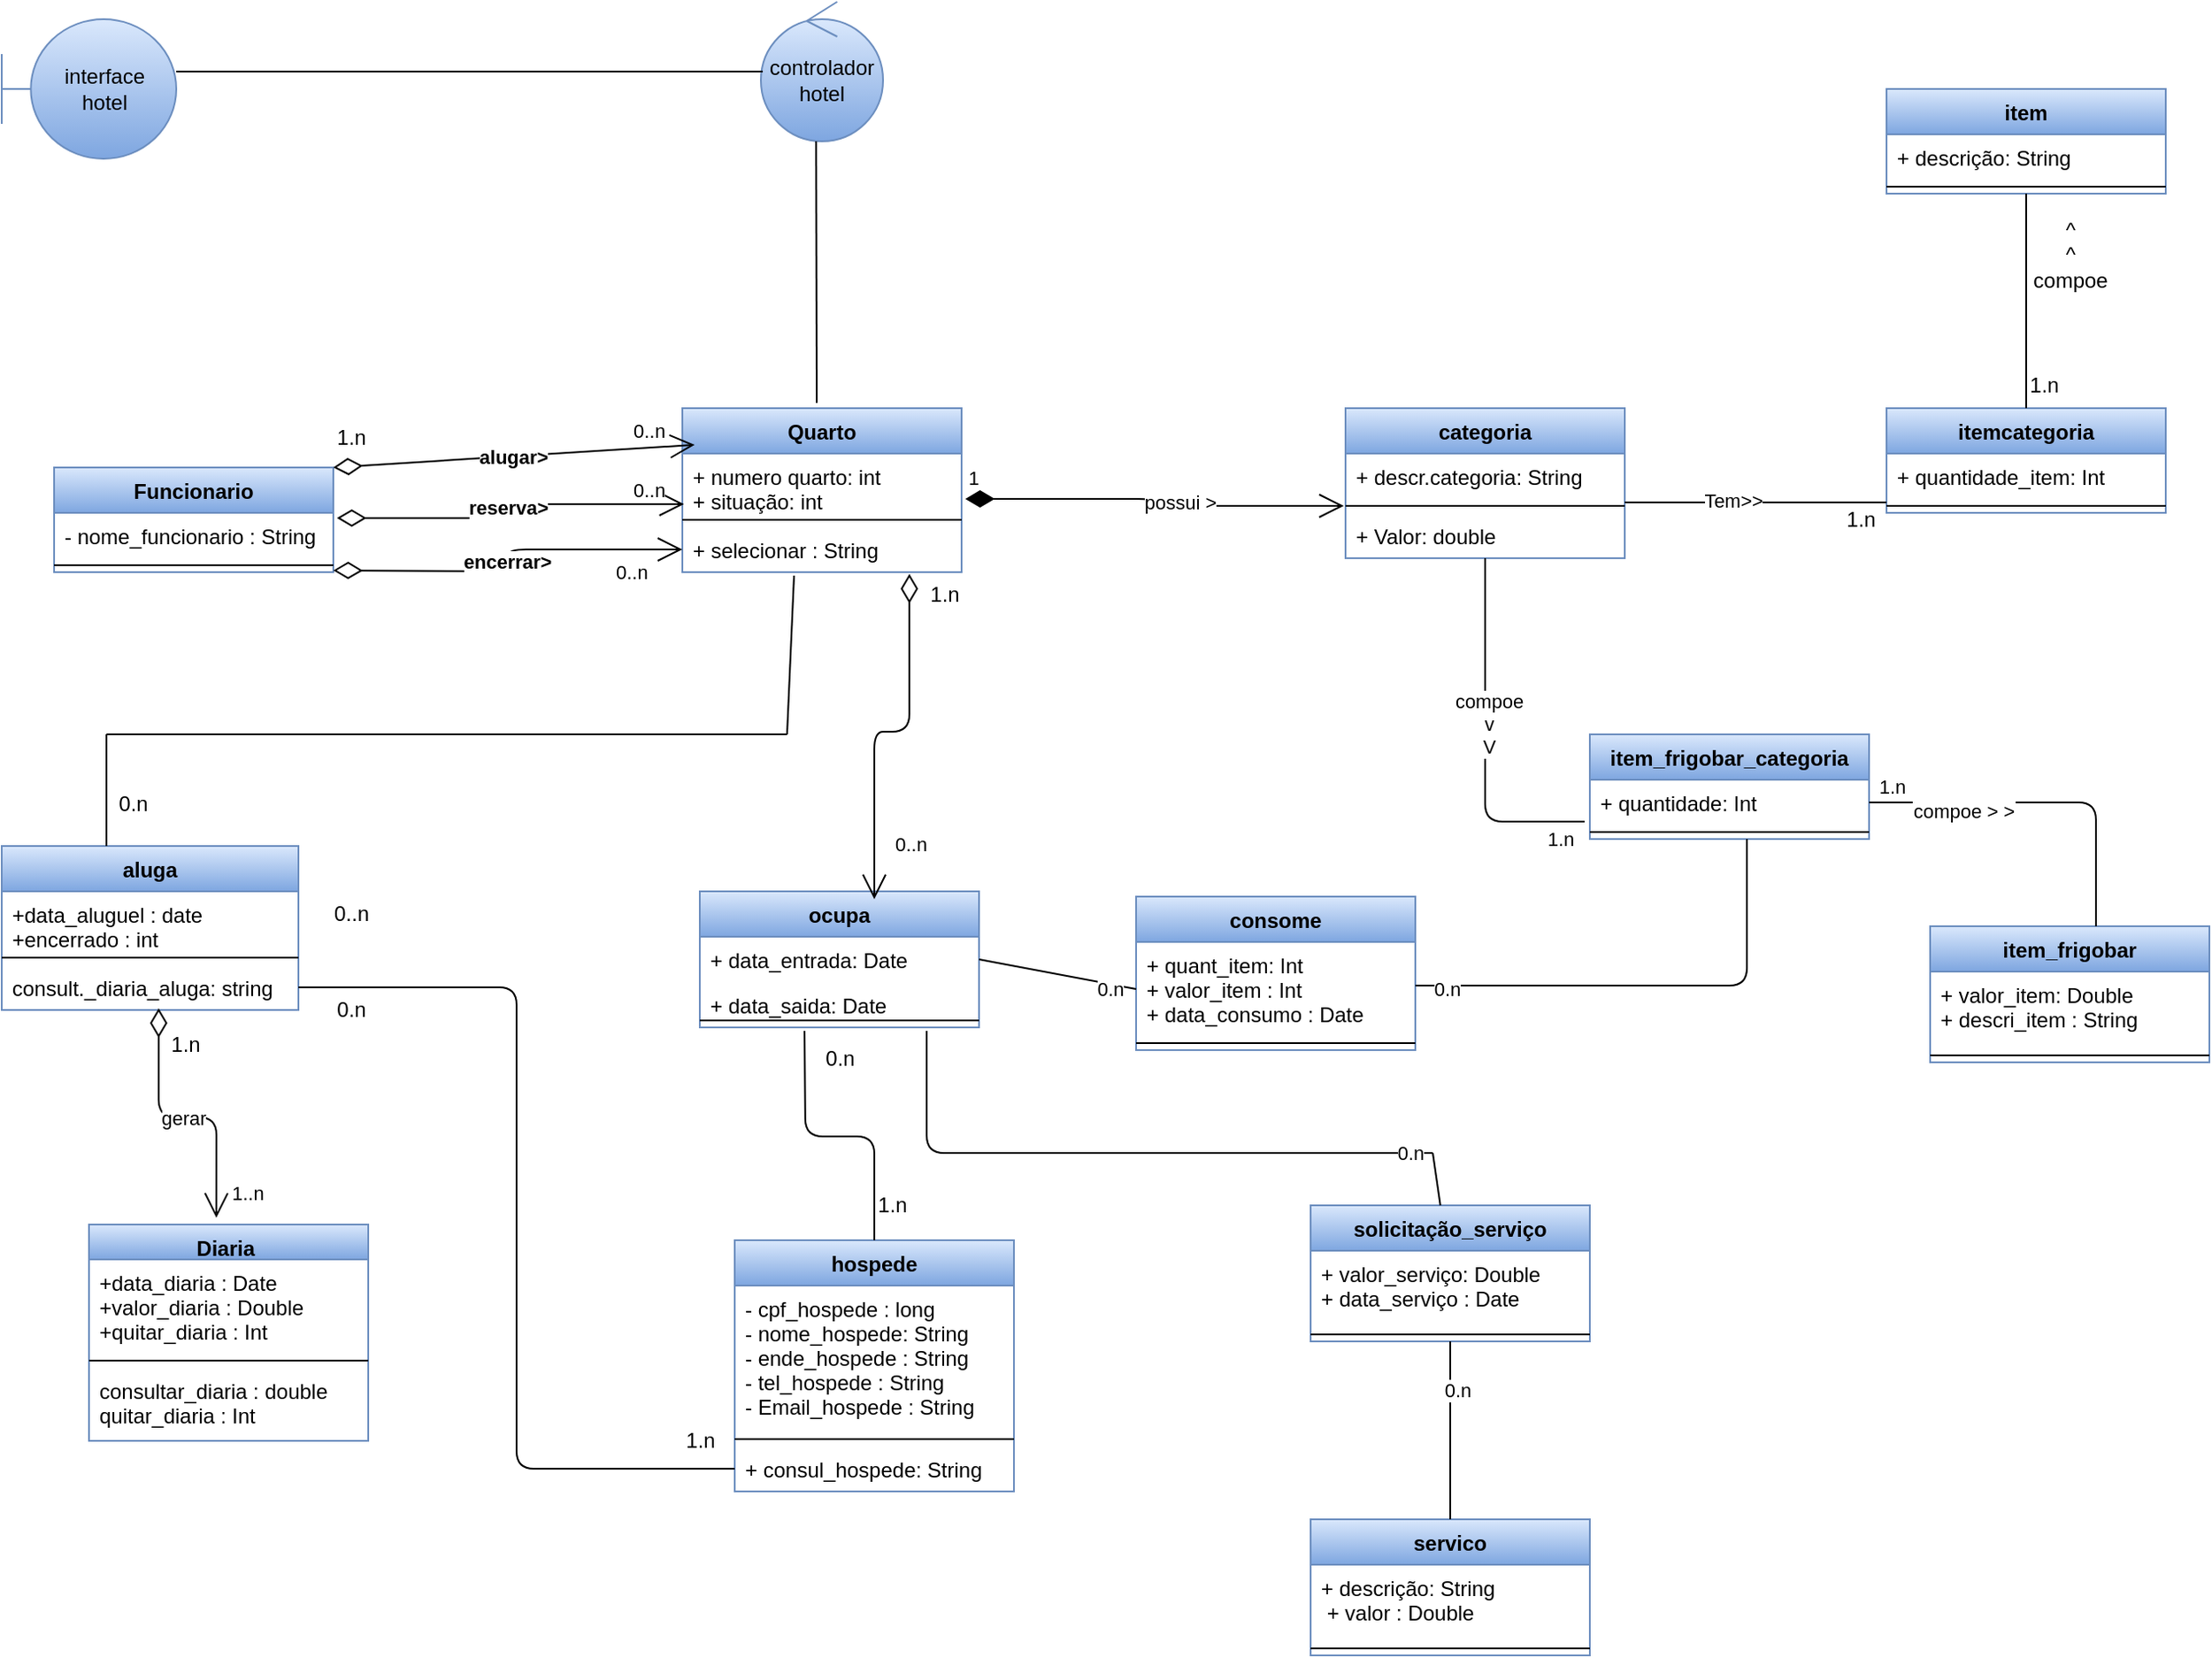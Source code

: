 <mxfile version="14.6.0" type="device"><diagram id="rZtzMJUd_3rAItCKmH8Z" name="Page-1"><mxGraphModel dx="1038" dy="1749" grid="1" gridSize="10" guides="1" tooltips="1" connect="1" arrows="1" fold="1" page="1" pageScale="1" pageWidth="827" pageHeight="1169" math="0" shadow="0"><root><mxCell id="0"/><mxCell id="1" parent="0"/><mxCell id="VOJz-STZPUi2fhdjlE0B-16" value="Funcionario" style="swimlane;fontStyle=1;align=center;verticalAlign=top;childLayout=stackLayout;horizontal=1;startSize=26;horizontalStack=0;resizeParent=1;resizeParentMax=0;resizeLast=0;collapsible=1;marginBottom=0;labelBackgroundColor=none;gradientColor=#7ea6e0;fillColor=#dae8fc;strokeColor=#6c8ebf;" parent="1" vertex="1"><mxGeometry x="60" y="37" width="160" height="60" as="geometry"/></mxCell><mxCell id="VOJz-STZPUi2fhdjlE0B-17" value="- nome_funcionario : String" style="text;strokeColor=none;fillColor=none;align=left;verticalAlign=top;spacingLeft=4;spacingRight=4;overflow=hidden;rotatable=0;points=[[0,0.5],[1,0.5]];portConstraint=eastwest;" parent="VOJz-STZPUi2fhdjlE0B-16" vertex="1"><mxGeometry y="26" width="160" height="26" as="geometry"/></mxCell><mxCell id="VOJz-STZPUi2fhdjlE0B-18" value="" style="line;strokeWidth=1;fillColor=none;align=left;verticalAlign=middle;spacingTop=-1;spacingLeft=3;spacingRight=3;rotatable=0;labelPosition=right;points=[];portConstraint=eastwest;" parent="VOJz-STZPUi2fhdjlE0B-16" vertex="1"><mxGeometry y="52" width="160" height="8" as="geometry"/></mxCell><mxCell id="VOJz-STZPUi2fhdjlE0B-20" value="Quarto" style="swimlane;fontStyle=1;align=center;verticalAlign=top;childLayout=stackLayout;horizontal=1;startSize=26;horizontalStack=0;resizeParent=1;resizeParentMax=0;resizeLast=0;collapsible=1;marginBottom=0;gradientColor=#7ea6e0;fillColor=#dae8fc;strokeColor=#6c8ebf;" parent="1" vertex="1"><mxGeometry x="420" y="3" width="160" height="94" as="geometry"/></mxCell><mxCell id="VOJz-STZPUi2fhdjlE0B-21" value="+ numero quarto: int&#10;+ situação: int&#10;" style="text;strokeColor=none;fillColor=none;align=left;verticalAlign=top;spacingLeft=4;spacingRight=4;overflow=hidden;rotatable=0;points=[[0,0.5],[1,0.5]];portConstraint=eastwest;" parent="VOJz-STZPUi2fhdjlE0B-20" vertex="1"><mxGeometry y="26" width="160" height="34" as="geometry"/></mxCell><mxCell id="VOJz-STZPUi2fhdjlE0B-22" value="" style="line;strokeWidth=1;fillColor=none;align=left;verticalAlign=middle;spacingTop=-1;spacingLeft=3;spacingRight=3;rotatable=0;labelPosition=right;points=[];portConstraint=eastwest;" parent="VOJz-STZPUi2fhdjlE0B-20" vertex="1"><mxGeometry y="60" width="160" height="8" as="geometry"/></mxCell><mxCell id="VOJz-STZPUi2fhdjlE0B-23" value="+ selecionar : String" style="text;strokeColor=none;fillColor=none;align=left;verticalAlign=top;spacingLeft=4;spacingRight=4;overflow=hidden;rotatable=0;points=[[0,0.5],[1,0.5]];portConstraint=eastwest;" parent="VOJz-STZPUi2fhdjlE0B-20" vertex="1"><mxGeometry y="68" width="160" height="26" as="geometry"/></mxCell><mxCell id="VOJz-STZPUi2fhdjlE0B-24" value="ocupa" style="swimlane;fontStyle=1;align=center;verticalAlign=top;childLayout=stackLayout;horizontal=1;startSize=26;horizontalStack=0;resizeParent=1;resizeParentMax=0;resizeLast=0;collapsible=1;marginBottom=0;gradientColor=#7ea6e0;fillColor=#dae8fc;strokeColor=#6c8ebf;" parent="1" vertex="1"><mxGeometry x="430" y="280" width="160" height="78" as="geometry"/></mxCell><mxCell id="VOJz-STZPUi2fhdjlE0B-25" value="+ data_entrada: Date " style="text;strokeColor=none;fillColor=none;align=left;verticalAlign=top;spacingLeft=4;spacingRight=4;overflow=hidden;rotatable=0;points=[[0,0.5],[1,0.5]];portConstraint=eastwest;" parent="VOJz-STZPUi2fhdjlE0B-24" vertex="1"><mxGeometry y="26" width="160" height="26" as="geometry"/></mxCell><mxCell id="kmQUt8wgAsSfWV2nLBOl-6" value="+ data_saida: Date " style="text;strokeColor=none;fillColor=none;align=left;verticalAlign=top;spacingLeft=4;spacingRight=4;overflow=hidden;rotatable=0;points=[[0,0.5],[1,0.5]];portConstraint=eastwest;" parent="VOJz-STZPUi2fhdjlE0B-24" vertex="1"><mxGeometry y="52" width="160" height="18" as="geometry"/></mxCell><mxCell id="VOJz-STZPUi2fhdjlE0B-26" value="" style="line;strokeWidth=1;fillColor=none;align=left;verticalAlign=middle;spacingTop=-1;spacingLeft=3;spacingRight=3;rotatable=0;labelPosition=right;points=[];portConstraint=eastwest;" parent="VOJz-STZPUi2fhdjlE0B-24" vertex="1"><mxGeometry y="70" width="160" height="8" as="geometry"/></mxCell><mxCell id="VOJz-STZPUi2fhdjlE0B-28" value="aluga" style="swimlane;fontStyle=1;align=center;verticalAlign=top;childLayout=stackLayout;horizontal=1;startSize=26;horizontalStack=0;resizeParent=1;resizeParentMax=0;resizeLast=0;collapsible=1;marginBottom=0;gradientColor=#7ea6e0;fillColor=#dae8fc;strokeColor=#6c8ebf;" parent="1" vertex="1"><mxGeometry x="30" y="254" width="170" height="94" as="geometry"/></mxCell><mxCell id="VOJz-STZPUi2fhdjlE0B-29" value="+data_aluguel : date &#10;+encerrado : int " style="text;strokeColor=none;fillColor=none;align=left;verticalAlign=top;spacingLeft=4;spacingRight=4;overflow=hidden;rotatable=0;points=[[0,0.5],[1,0.5]];portConstraint=eastwest;" parent="VOJz-STZPUi2fhdjlE0B-28" vertex="1"><mxGeometry y="26" width="170" height="34" as="geometry"/></mxCell><mxCell id="VOJz-STZPUi2fhdjlE0B-30" value="" style="line;strokeWidth=1;fillColor=none;align=left;verticalAlign=middle;spacingTop=-1;spacingLeft=3;spacingRight=3;rotatable=0;labelPosition=right;points=[];portConstraint=eastwest;" parent="VOJz-STZPUi2fhdjlE0B-28" vertex="1"><mxGeometry y="60" width="170" height="8" as="geometry"/></mxCell><mxCell id="VOJz-STZPUi2fhdjlE0B-31" value="consult._diaria_aluga: string" style="text;strokeColor=none;fillColor=none;align=left;verticalAlign=top;spacingLeft=4;spacingRight=4;overflow=hidden;rotatable=0;points=[[0,0.5],[1,0.5]];portConstraint=eastwest;" parent="VOJz-STZPUi2fhdjlE0B-28" vertex="1"><mxGeometry y="68" width="170" height="26" as="geometry"/></mxCell><mxCell id="VOJz-STZPUi2fhdjlE0B-36" value="hospede" style="swimlane;fontStyle=1;align=center;verticalAlign=top;childLayout=stackLayout;horizontal=1;startSize=26;horizontalStack=0;resizeParent=1;resizeParentMax=0;resizeLast=0;collapsible=1;marginBottom=0;gradientColor=#7ea6e0;fillColor=#dae8fc;strokeColor=#6c8ebf;" parent="1" vertex="1"><mxGeometry x="450" y="480" width="160" height="144" as="geometry"><mxRectangle x="450" y="480" width="80" height="26" as="alternateBounds"/></mxGeometry></mxCell><mxCell id="VOJz-STZPUi2fhdjlE0B-37" value="- cpf_hospede : long&#10;- nome_hospede: String&#10;- ende_hospede : String&#10;- tel_hospede : String&#10;- Email_hospede : String&#10;" style="text;strokeColor=none;fillColor=none;align=left;verticalAlign=top;spacingLeft=4;spacingRight=4;overflow=hidden;rotatable=0;points=[[0,0.5],[1,0.5]];portConstraint=eastwest;" parent="VOJz-STZPUi2fhdjlE0B-36" vertex="1"><mxGeometry y="26" width="160" height="84" as="geometry"/></mxCell><mxCell id="VOJz-STZPUi2fhdjlE0B-38" value="" style="line;strokeWidth=1;fillColor=none;align=left;verticalAlign=middle;spacingTop=-1;spacingLeft=3;spacingRight=3;rotatable=0;labelPosition=right;points=[];portConstraint=eastwest;" parent="VOJz-STZPUi2fhdjlE0B-36" vertex="1"><mxGeometry y="110" width="160" height="8" as="geometry"/></mxCell><mxCell id="VOJz-STZPUi2fhdjlE0B-39" value="+ consul_hospede: String" style="text;strokeColor=none;fillColor=none;align=left;verticalAlign=top;spacingLeft=4;spacingRight=4;overflow=hidden;rotatable=0;points=[[0,0.5],[1,0.5]];portConstraint=eastwest;" parent="VOJz-STZPUi2fhdjlE0B-36" vertex="1"><mxGeometry y="118" width="160" height="26" as="geometry"/></mxCell><mxCell id="VOJz-STZPUi2fhdjlE0B-40" value="servico" style="swimlane;fontStyle=1;align=center;verticalAlign=top;childLayout=stackLayout;horizontal=1;startSize=26;horizontalStack=0;resizeParent=1;resizeParentMax=0;resizeLast=0;collapsible=1;marginBottom=0;gradientColor=#7ea6e0;fillColor=#dae8fc;strokeColor=#6c8ebf;" parent="1" vertex="1"><mxGeometry x="780" y="640" width="160" height="78" as="geometry"/></mxCell><mxCell id="VOJz-STZPUi2fhdjlE0B-41" value="+ descrição: String&#10; + valor : Double" style="text;strokeColor=none;fillColor=none;align=left;verticalAlign=top;spacingLeft=4;spacingRight=4;overflow=hidden;rotatable=0;points=[[0,0.5],[1,0.5]];portConstraint=eastwest;" parent="VOJz-STZPUi2fhdjlE0B-40" vertex="1"><mxGeometry y="26" width="160" height="44" as="geometry"/></mxCell><mxCell id="VOJz-STZPUi2fhdjlE0B-42" value="" style="line;strokeWidth=1;fillColor=none;align=left;verticalAlign=middle;spacingTop=-1;spacingLeft=3;spacingRight=3;rotatable=0;labelPosition=right;points=[];portConstraint=eastwest;" parent="VOJz-STZPUi2fhdjlE0B-40" vertex="1"><mxGeometry y="70" width="160" height="8" as="geometry"/></mxCell><mxCell id="VOJz-STZPUi2fhdjlE0B-44" value="categoria" style="swimlane;fontStyle=1;align=center;verticalAlign=top;childLayout=stackLayout;horizontal=1;startSize=26;horizontalStack=0;resizeParent=1;resizeParentMax=0;resizeLast=0;collapsible=1;marginBottom=0;gradientColor=#7ea6e0;fillColor=#dae8fc;strokeColor=#6c8ebf;" parent="1" vertex="1"><mxGeometry x="800" y="3" width="160" height="86" as="geometry"/></mxCell><mxCell id="VOJz-STZPUi2fhdjlE0B-45" value="+ descr.categoria: String" style="text;strokeColor=none;fillColor=none;align=left;verticalAlign=top;spacingLeft=4;spacingRight=4;overflow=hidden;rotatable=0;points=[[0,0.5],[1,0.5]];portConstraint=eastwest;" parent="VOJz-STZPUi2fhdjlE0B-44" vertex="1"><mxGeometry y="26" width="160" height="26" as="geometry"/></mxCell><mxCell id="VOJz-STZPUi2fhdjlE0B-46" value="" style="line;strokeWidth=1;fillColor=none;align=left;verticalAlign=middle;spacingTop=-1;spacingLeft=3;spacingRight=3;rotatable=0;labelPosition=right;points=[];portConstraint=eastwest;" parent="VOJz-STZPUi2fhdjlE0B-44" vertex="1"><mxGeometry y="52" width="160" height="8" as="geometry"/></mxCell><mxCell id="VOJz-STZPUi2fhdjlE0B-47" value="+ Valor: double" style="text;strokeColor=none;fillColor=none;align=left;verticalAlign=top;spacingLeft=4;spacingRight=4;overflow=hidden;rotatable=0;points=[[0,0.5],[1,0.5]];portConstraint=eastwest;" parent="VOJz-STZPUi2fhdjlE0B-44" vertex="1"><mxGeometry y="60" width="160" height="26" as="geometry"/></mxCell><mxCell id="VOJz-STZPUi2fhdjlE0B-269" value="item_frigobar" style="swimlane;fontStyle=1;align=center;verticalAlign=top;childLayout=stackLayout;horizontal=1;startSize=26;horizontalStack=0;resizeParent=1;resizeParentMax=0;resizeLast=0;collapsible=1;marginBottom=0;gradientColor=#7ea6e0;fillColor=#dae8fc;strokeColor=#6c8ebf;" parent="1" vertex="1"><mxGeometry x="1135" y="300" width="160" height="78" as="geometry"/></mxCell><mxCell id="VOJz-STZPUi2fhdjlE0B-270" value="+ valor_item: Double&#10;+ descri_item : String" style="text;strokeColor=none;fillColor=none;align=left;verticalAlign=top;spacingLeft=4;spacingRight=4;overflow=hidden;rotatable=0;points=[[0,0.5],[1,0.5]];portConstraint=eastwest;" parent="VOJz-STZPUi2fhdjlE0B-269" vertex="1"><mxGeometry y="26" width="160" height="44" as="geometry"/></mxCell><mxCell id="VOJz-STZPUi2fhdjlE0B-271" value="" style="line;strokeWidth=1;fillColor=none;align=left;verticalAlign=middle;spacingTop=-1;spacingLeft=3;spacingRight=3;rotatable=0;labelPosition=right;points=[];portConstraint=eastwest;" parent="VOJz-STZPUi2fhdjlE0B-269" vertex="1"><mxGeometry y="70" width="160" height="8" as="geometry"/></mxCell><mxCell id="VOJz-STZPUi2fhdjlE0B-273" value="item&#10;" style="swimlane;fontStyle=1;align=center;verticalAlign=top;childLayout=stackLayout;horizontal=1;startSize=26;horizontalStack=0;resizeParent=1;resizeParentMax=0;resizeLast=0;collapsible=1;marginBottom=0;gradientColor=#7ea6e0;fillColor=#dae8fc;strokeColor=#6c8ebf;" parent="1" vertex="1"><mxGeometry x="1110" y="-180" width="160" height="60" as="geometry"/></mxCell><mxCell id="VOJz-STZPUi2fhdjlE0B-274" value="+ descrição: String" style="text;strokeColor=none;fillColor=none;align=left;verticalAlign=top;spacingLeft=4;spacingRight=4;overflow=hidden;rotatable=0;points=[[0,0.5],[1,0.5]];portConstraint=eastwest;" parent="VOJz-STZPUi2fhdjlE0B-273" vertex="1"><mxGeometry y="26" width="160" height="26" as="geometry"/></mxCell><mxCell id="VOJz-STZPUi2fhdjlE0B-275" value="" style="line;strokeWidth=1;fillColor=none;align=left;verticalAlign=middle;spacingTop=-1;spacingLeft=3;spacingRight=3;rotatable=0;labelPosition=right;points=[];portConstraint=eastwest;" parent="VOJz-STZPUi2fhdjlE0B-273" vertex="1"><mxGeometry y="52" width="160" height="8" as="geometry"/></mxCell><mxCell id="S-nYwHeOs3oP7rpcp3KL-1" value="alugar&amp;gt;" style="endArrow=open;html=1;endSize=12;startArrow=diamondThin;startSize=14;startFill=0;entryX=0.044;entryY=-0.147;entryDx=0;entryDy=0;entryPerimeter=0;fontStyle=1;" parent="1" target="VOJz-STZPUi2fhdjlE0B-21" edge="1"><mxGeometry relative="1" as="geometry"><mxPoint x="220" y="37" as="sourcePoint"/><mxPoint x="380" y="37" as="targetPoint"/><mxPoint as="offset"/></mxGeometry></mxCell><mxCell id="S-nYwHeOs3oP7rpcp3KL-2" value="0..n" style="edgeLabel;resizable=0;html=1;align=left;verticalAlign=top;" parent="S-nYwHeOs3oP7rpcp3KL-1" connectable="0" vertex="1"><mxGeometry x="-1" relative="1" as="geometry"><mxPoint x="170" y="-34" as="offset"/></mxGeometry></mxCell><mxCell id="S-nYwHeOs3oP7rpcp3KL-4" value="reserva&amp;gt;" style="endArrow=open;html=1;endSize=12;startArrow=diamondThin;startSize=14;startFill=0;edgeStyle=orthogonalEdgeStyle;entryX=0.006;entryY=0.853;entryDx=0;entryDy=0;entryPerimeter=0;fontStyle=1;exitX=1.013;exitY=0.115;exitDx=0;exitDy=0;exitPerimeter=0;" parent="1" source="VOJz-STZPUi2fhdjlE0B-17" target="VOJz-STZPUi2fhdjlE0B-21" edge="1"><mxGeometry relative="1" as="geometry"><mxPoint x="220" y="56.5" as="sourcePoint"/><mxPoint x="400" y="50" as="targetPoint"/></mxGeometry></mxCell><mxCell id="S-nYwHeOs3oP7rpcp3KL-5" value="0..n" style="edgeLabel;resizable=0;html=1;align=left;verticalAlign=top;" parent="S-nYwHeOs3oP7rpcp3KL-4" connectable="0" vertex="1"><mxGeometry x="-1" relative="1" as="geometry"><mxPoint x="168" y="-29" as="offset"/></mxGeometry></mxCell><mxCell id="S-nYwHeOs3oP7rpcp3KL-12" value="encerrar&amp;gt;&amp;nbsp;" style="endArrow=open;html=1;endSize=12;startArrow=diamondThin;startSize=14;startFill=0;edgeStyle=orthogonalEdgeStyle;fontStyle=1;" parent="1" target="VOJz-STZPUi2fhdjlE0B-23" edge="1"><mxGeometry relative="1" as="geometry"><mxPoint x="220" y="96" as="sourcePoint"/><mxPoint x="370" y="96" as="targetPoint"/><mxPoint as="offset"/></mxGeometry></mxCell><mxCell id="S-nYwHeOs3oP7rpcp3KL-13" value="0..n" style="edgeLabel;resizable=0;html=1;align=left;verticalAlign=top;" parent="S-nYwHeOs3oP7rpcp3KL-12" connectable="0" vertex="1"><mxGeometry x="-1" relative="1" as="geometry"><mxPoint x="160" y="-12" as="offset"/></mxGeometry></mxCell><mxCell id="kmQUt8wgAsSfWV2nLBOl-8" value="Diaria " style="swimlane;fontStyle=1;align=center;verticalAlign=top;childLayout=stackLayout;horizontal=1;startSize=20;horizontalStack=0;resizeParent=1;resizeParentMax=0;resizeLast=0;collapsible=1;marginBottom=0;comic=0;sketch=0;pointerEvents=0;strokeWidth=1;fillColor=#dae8fc;gradientColor=#7ea6e0;strokeColor=#6c8ebf;" parent="1" vertex="1"><mxGeometry x="80" y="471" width="160" height="124" as="geometry"/></mxCell><mxCell id="kmQUt8wgAsSfWV2nLBOl-9" value="+data_diaria : Date &#10;+valor_diaria : Double&#10;+quitar_diaria : Int &#10;" style="text;strokeColor=none;fillColor=none;align=left;verticalAlign=top;spacingLeft=4;spacingRight=4;overflow=hidden;rotatable=0;points=[[0,0.5],[1,0.5]];portConstraint=eastwest;" parent="kmQUt8wgAsSfWV2nLBOl-8" vertex="1"><mxGeometry y="20" width="160" height="54" as="geometry"/></mxCell><mxCell id="kmQUt8wgAsSfWV2nLBOl-10" value="" style="line;strokeWidth=1;fillColor=none;align=left;verticalAlign=middle;spacingTop=-1;spacingLeft=3;spacingRight=3;rotatable=0;labelPosition=right;points=[];portConstraint=eastwest;" parent="kmQUt8wgAsSfWV2nLBOl-8" vertex="1"><mxGeometry y="74" width="160" height="8" as="geometry"/></mxCell><mxCell id="kmQUt8wgAsSfWV2nLBOl-11" value="consultar_diaria : double&#10;quitar_diaria : Int" style="text;strokeColor=none;fillColor=none;align=left;verticalAlign=top;spacingLeft=4;spacingRight=4;overflow=hidden;rotatable=0;points=[[0,0.5],[1,0.5]];portConstraint=eastwest;" parent="kmQUt8wgAsSfWV2nLBOl-8" vertex="1"><mxGeometry y="82" width="160" height="42" as="geometry"/></mxCell><mxCell id="kmQUt8wgAsSfWV2nLBOl-25" value="gerar&lt;br&gt;" style="endArrow=open;html=1;endSize=12;startArrow=diamondThin;startSize=14;startFill=0;edgeStyle=orthogonalEdgeStyle;entryX=0.456;entryY=-0.031;entryDx=0;entryDy=0;exitX=0.529;exitY=0.962;exitDx=0;exitDy=0;exitPerimeter=0;entryPerimeter=0;" parent="1" source="VOJz-STZPUi2fhdjlE0B-31" target="kmQUt8wgAsSfWV2nLBOl-8" edge="1"><mxGeometry relative="1" as="geometry"><mxPoint x="260" y="360" as="sourcePoint"/><mxPoint x="480" y="460" as="targetPoint"/></mxGeometry></mxCell><mxCell id="kmQUt8wgAsSfWV2nLBOl-26" value="1..n" style="edgeLabel;resizable=0;html=1;align=left;verticalAlign=top;" parent="kmQUt8wgAsSfWV2nLBOl-25" connectable="0" vertex="1"><mxGeometry x="-1" relative="1" as="geometry"><mxPoint x="40" y="93" as="offset"/></mxGeometry></mxCell><mxCell id="kmQUt8wgAsSfWV2nLBOl-28" value="0..n" style="text;html=1;align=center;verticalAlign=middle;resizable=0;points=[];autosize=1;strokeColor=none;" parent="1" vertex="1"><mxGeometry x="210" y="283" width="40" height="20" as="geometry"/></mxCell><mxCell id="kmQUt8wgAsSfWV2nLBOl-29" value="" style="endArrow=open;html=1;endSize=12;startArrow=diamondThin;startSize=14;startFill=0;edgeStyle=orthogonalEdgeStyle;entryX=0.625;entryY=0.058;entryDx=0;entryDy=0;entryPerimeter=0;exitX=0.813;exitY=1.038;exitDx=0;exitDy=0;exitPerimeter=0;" parent="1" source="VOJz-STZPUi2fhdjlE0B-23" target="VOJz-STZPUi2fhdjlE0B-24" edge="1"><mxGeometry relative="1" as="geometry"><mxPoint x="550" y="110" as="sourcePoint"/><mxPoint x="790" y="30" as="targetPoint"/></mxGeometry></mxCell><mxCell id="kmQUt8wgAsSfWV2nLBOl-30" value="0..n" style="edgeLabel;resizable=0;html=1;align=left;verticalAlign=top;" parent="kmQUt8wgAsSfWV2nLBOl-29" connectable="0" vertex="1"><mxGeometry x="-1" relative="1" as="geometry"><mxPoint x="-10" y="142" as="offset"/></mxGeometry></mxCell><mxCell id="kmQUt8wgAsSfWV2nLBOl-35" value="" style="endArrow=none;html=1;edgeStyle=orthogonalEdgeStyle;exitX=1;exitY=0.5;exitDx=0;exitDy=0;entryX=0;entryY=0.5;entryDx=0;entryDy=0;" parent="1" source="VOJz-STZPUi2fhdjlE0B-31" target="VOJz-STZPUi2fhdjlE0B-39" edge="1"><mxGeometry relative="1" as="geometry"><mxPoint x="220" y="328" as="sourcePoint"/><mxPoint x="450" y="535" as="targetPoint"/></mxGeometry></mxCell><mxCell id="kmQUt8wgAsSfWV2nLBOl-41" value="" style="endArrow=none;html=1;edgeStyle=orthogonalEdgeStyle;entryX=0.5;entryY=0;entryDx=0;entryDy=0;" parent="1" target="VOJz-STZPUi2fhdjlE0B-36" edge="1"><mxGeometry relative="1" as="geometry"><mxPoint x="490" y="360" as="sourcePoint"/><mxPoint x="480" y="370" as="targetPoint"/></mxGeometry></mxCell><mxCell id="kmQUt8wgAsSfWV2nLBOl-44" value="1.n" style="text;html=1;align=center;verticalAlign=middle;resizable=0;points=[];autosize=1;strokeColor=none;" parent="1" vertex="1"><mxGeometry x="120" y="358" width="30" height="20" as="geometry"/></mxCell><mxCell id="kmQUt8wgAsSfWV2nLBOl-45" value="1.n" style="text;html=1;align=center;verticalAlign=middle;resizable=0;points=[];autosize=1;strokeColor=none;" parent="1" vertex="1"><mxGeometry x="525" y="450" width="30" height="20" as="geometry"/></mxCell><mxCell id="kmQUt8wgAsSfWV2nLBOl-46" value="0.n" style="text;html=1;align=center;verticalAlign=middle;resizable=0;points=[];autosize=1;strokeColor=none;" parent="1" vertex="1"><mxGeometry x="495" y="366" width="30" height="20" as="geometry"/></mxCell><mxCell id="kmQUt8wgAsSfWV2nLBOl-47" value="1.n" style="text;html=1;align=center;verticalAlign=middle;resizable=0;points=[];autosize=1;strokeColor=none;" parent="1" vertex="1"><mxGeometry x="415" y="585" width="30" height="20" as="geometry"/></mxCell><mxCell id="kmQUt8wgAsSfWV2nLBOl-48" value="1.n" style="text;html=1;align=center;verticalAlign=middle;resizable=0;points=[];autosize=1;strokeColor=none;" parent="1" vertex="1"><mxGeometry x="215" y="10" width="30" height="20" as="geometry"/></mxCell><mxCell id="kmQUt8wgAsSfWV2nLBOl-49" value="0.n" style="text;html=1;align=center;verticalAlign=middle;resizable=0;points=[];autosize=1;strokeColor=none;" parent="1" vertex="1"><mxGeometry x="215" y="338" width="30" height="20" as="geometry"/></mxCell><mxCell id="kmQUt8wgAsSfWV2nLBOl-50" value="0.n" style="text;html=1;align=center;verticalAlign=middle;resizable=0;points=[];autosize=1;strokeColor=none;" parent="1" vertex="1"><mxGeometry x="90" y="220" width="30" height="20" as="geometry"/></mxCell><mxCell id="kmQUt8wgAsSfWV2nLBOl-51" value="1.n" style="text;html=1;align=center;verticalAlign=middle;resizable=0;points=[];autosize=1;strokeColor=none;" parent="1" vertex="1"><mxGeometry x="555" y="100" width="30" height="20" as="geometry"/></mxCell><mxCell id="kmQUt8wgAsSfWV2nLBOl-53" value="1" style="endArrow=open;html=1;endSize=12;startArrow=diamondThin;startSize=14;startFill=1;edgeStyle=orthogonalEdgeStyle;align=left;verticalAlign=bottom;exitX=1.013;exitY=0.765;exitDx=0;exitDy=0;exitPerimeter=0;entryX=-0.006;entryY=-0.154;entryDx=0;entryDy=0;entryPerimeter=0;" parent="1" source="VOJz-STZPUi2fhdjlE0B-21" target="VOJz-STZPUi2fhdjlE0B-47" edge="1"><mxGeometry x="-1" y="3" relative="1" as="geometry"><mxPoint x="600" y="170" as="sourcePoint"/><mxPoint x="760" y="170" as="targetPoint"/></mxGeometry></mxCell><mxCell id="kmQUt8wgAsSfWV2nLBOl-54" value="possui &amp;gt;&lt;br&gt;" style="edgeLabel;html=1;align=center;verticalAlign=middle;resizable=0;points=[];" parent="kmQUt8wgAsSfWV2nLBOl-53" vertex="1" connectable="0"><mxGeometry x="0.149" y="2" relative="1" as="geometry"><mxPoint as="offset"/></mxGeometry></mxCell><mxCell id="kmQUt8wgAsSfWV2nLBOl-55" value="itemcategoria" style="swimlane;fontStyle=1;align=center;verticalAlign=top;childLayout=stackLayout;horizontal=1;startSize=26;horizontalStack=0;resizeParent=1;resizeParentMax=0;resizeLast=0;collapsible=1;marginBottom=0;rounded=0;sketch=0;strokeColor=#6c8ebf;gradientColor=#7ea6e0;fillColor=#dae8fc;" parent="1" vertex="1"><mxGeometry x="1110" y="3" width="160" height="60" as="geometry"/></mxCell><mxCell id="kmQUt8wgAsSfWV2nLBOl-56" value="+ quantidade_item: Int" style="text;strokeColor=none;fillColor=none;align=left;verticalAlign=top;spacingLeft=4;spacingRight=4;overflow=hidden;rotatable=0;points=[[0,0.5],[1,0.5]];portConstraint=eastwest;" parent="kmQUt8wgAsSfWV2nLBOl-55" vertex="1"><mxGeometry y="26" width="160" height="26" as="geometry"/></mxCell><mxCell id="kmQUt8wgAsSfWV2nLBOl-57" value="" style="line;strokeWidth=1;fillColor=none;align=left;verticalAlign=middle;spacingTop=-1;spacingLeft=3;spacingRight=3;rotatable=0;labelPosition=right;points=[];portConstraint=eastwest;" parent="kmQUt8wgAsSfWV2nLBOl-55" vertex="1"><mxGeometry y="52" width="160" height="8" as="geometry"/></mxCell><mxCell id="kmQUt8wgAsSfWV2nLBOl-59" value="" style="endArrow=none;html=1;" parent="1" edge="1"><mxGeometry width="50" height="50" relative="1" as="geometry"><mxPoint x="960" y="57" as="sourcePoint"/><mxPoint x="1110" y="57" as="targetPoint"/></mxGeometry></mxCell><mxCell id="kmQUt8wgAsSfWV2nLBOl-64" value="Tem&amp;gt;&amp;gt;" style="edgeLabel;html=1;align=center;verticalAlign=middle;resizable=0;points=[];" parent="kmQUt8wgAsSfWV2nLBOl-59" vertex="1" connectable="0"><mxGeometry x="-0.173" y="1" relative="1" as="geometry"><mxPoint as="offset"/></mxGeometry></mxCell><mxCell id="kmQUt8wgAsSfWV2nLBOl-60" value="" style="endArrow=none;html=1;exitX=0.5;exitY=0;exitDx=0;exitDy=0;" parent="1" source="kmQUt8wgAsSfWV2nLBOl-55" target="VOJz-STZPUi2fhdjlE0B-275" edge="1"><mxGeometry width="50" height="50" relative="1" as="geometry"><mxPoint x="950" y="90" as="sourcePoint"/><mxPoint x="1000" y="40" as="targetPoint"/><Array as="points"><mxPoint x="1190" y="-60"/></Array></mxGeometry></mxCell><mxCell id="kmQUt8wgAsSfWV2nLBOl-61" value="1.n" style="text;html=1;align=center;verticalAlign=middle;resizable=0;points=[];autosize=1;strokeColor=none;" parent="1" vertex="1"><mxGeometry x="1185" y="-20" width="30" height="20" as="geometry"/></mxCell><mxCell id="kmQUt8wgAsSfWV2nLBOl-62" value="1.n" style="text;html=1;align=center;verticalAlign=middle;resizable=0;points=[];autosize=1;strokeColor=none;" parent="1" vertex="1"><mxGeometry x="1080" y="57" width="30" height="20" as="geometry"/></mxCell><mxCell id="kmQUt8wgAsSfWV2nLBOl-63" value="^&lt;br&gt;^&lt;br&gt;compoe" style="text;html=1;align=center;verticalAlign=middle;resizable=0;points=[];autosize=1;strokeColor=none;" parent="1" vertex="1"><mxGeometry x="1185" y="-110" width="60" height="50" as="geometry"/></mxCell><mxCell id="kmQUt8wgAsSfWV2nLBOl-66" value="item_frigobar_categoria" style="swimlane;fontStyle=1;align=center;verticalAlign=top;childLayout=stackLayout;horizontal=1;startSize=26;horizontalStack=0;resizeParent=1;resizeParentMax=0;resizeLast=0;collapsible=1;marginBottom=0;rounded=0;sketch=0;strokeColor=#6c8ebf;gradientColor=#7ea6e0;fillColor=#dae8fc;" parent="1" vertex="1"><mxGeometry x="940" y="190" width="160" height="60" as="geometry"><mxRectangle x="940" y="190" width="170" height="26" as="alternateBounds"/></mxGeometry></mxCell><mxCell id="kmQUt8wgAsSfWV2nLBOl-67" value="+ quantidade: Int" style="text;strokeColor=none;fillColor=none;align=left;verticalAlign=top;spacingLeft=4;spacingRight=4;overflow=hidden;rotatable=0;points=[[0,0.5],[1,0.5]];portConstraint=eastwest;" parent="kmQUt8wgAsSfWV2nLBOl-66" vertex="1"><mxGeometry y="26" width="160" height="26" as="geometry"/></mxCell><mxCell id="kmQUt8wgAsSfWV2nLBOl-68" value="" style="line;strokeWidth=1;fillColor=none;align=left;verticalAlign=middle;spacingTop=-1;spacingLeft=3;spacingRight=3;rotatable=0;labelPosition=right;points=[];portConstraint=eastwest;" parent="kmQUt8wgAsSfWV2nLBOl-66" vertex="1"><mxGeometry y="52" width="160" height="8" as="geometry"/></mxCell><mxCell id="kmQUt8wgAsSfWV2nLBOl-70" value="" style="endArrow=none;html=1;" parent="1" target="VOJz-STZPUi2fhdjlE0B-47" edge="1"><mxGeometry width="50" height="50" relative="1" as="geometry"><mxPoint x="937" y="240" as="sourcePoint"/><mxPoint x="1000" y="170" as="targetPoint"/><Array as="points"><mxPoint x="880" y="240"/></Array></mxGeometry></mxCell><mxCell id="kmQUt8wgAsSfWV2nLBOl-74" value="compoe&lt;br&gt;v&lt;br&gt;V" style="edgeLabel;html=1;align=center;verticalAlign=middle;resizable=0;points=[];" parent="kmQUt8wgAsSfWV2nLBOl-70" vertex="1" connectable="0"><mxGeometry x="0.086" y="-2" relative="1" as="geometry"><mxPoint as="offset"/></mxGeometry></mxCell><mxCell id="kmQUt8wgAsSfWV2nLBOl-75" value="1.n" style="edgeLabel;html=1;align=center;verticalAlign=middle;resizable=0;points=[];" parent="kmQUt8wgAsSfWV2nLBOl-70" vertex="1" connectable="0"><mxGeometry x="-0.865" y="2" relative="1" as="geometry"><mxPoint y="8" as="offset"/></mxGeometry></mxCell><mxCell id="kmQUt8wgAsSfWV2nLBOl-71" value="" style="endArrow=none;html=1;entryX=0.594;entryY=0;entryDx=0;entryDy=0;exitX=1;exitY=0.5;exitDx=0;exitDy=0;entryPerimeter=0;" parent="1" source="kmQUt8wgAsSfWV2nLBOl-67" target="VOJz-STZPUi2fhdjlE0B-269" edge="1"><mxGeometry width="50" height="50" relative="1" as="geometry"><mxPoint x="950" y="220" as="sourcePoint"/><mxPoint x="1000" y="170" as="targetPoint"/><Array as="points"><mxPoint x="1230" y="229"/></Array></mxGeometry></mxCell><mxCell id="kmQUt8wgAsSfWV2nLBOl-73" value="compoe &amp;gt; &amp;gt;" style="edgeLabel;html=1;align=center;verticalAlign=middle;resizable=0;points=[];" parent="kmQUt8wgAsSfWV2nLBOl-71" vertex="1" connectable="0"><mxGeometry x="-0.463" y="-5" relative="1" as="geometry"><mxPoint as="offset"/></mxGeometry></mxCell><mxCell id="kmQUt8wgAsSfWV2nLBOl-76" value="1.n" style="edgeLabel;html=1;align=center;verticalAlign=middle;resizable=0;points=[];" parent="kmQUt8wgAsSfWV2nLBOl-71" vertex="1" connectable="0"><mxGeometry x="-0.871" y="1" relative="1" as="geometry"><mxPoint y="-8" as="offset"/></mxGeometry></mxCell><mxCell id="kmQUt8wgAsSfWV2nLBOl-77" value="consome" style="swimlane;fontStyle=1;align=center;verticalAlign=top;childLayout=stackLayout;horizontal=1;startSize=26;horizontalStack=0;resizeParent=1;resizeParentMax=0;resizeLast=0;collapsible=1;marginBottom=0;rounded=0;sketch=0;strokeColor=#6c8ebf;gradientColor=#7ea6e0;fillColor=#dae8fc;" parent="1" vertex="1"><mxGeometry x="680" y="283" width="160" height="88" as="geometry"/></mxCell><mxCell id="kmQUt8wgAsSfWV2nLBOl-78" value="+ quant_item: Int&#10;+ valor_item : Int&#10;+ data_consumo : Date" style="text;strokeColor=none;fillColor=none;align=left;verticalAlign=top;spacingLeft=4;spacingRight=4;overflow=hidden;rotatable=0;points=[[0,0.5],[1,0.5]];portConstraint=eastwest;" parent="kmQUt8wgAsSfWV2nLBOl-77" vertex="1"><mxGeometry y="26" width="160" height="54" as="geometry"/></mxCell><mxCell id="kmQUt8wgAsSfWV2nLBOl-79" value="" style="line;strokeWidth=1;fillColor=none;align=left;verticalAlign=middle;spacingTop=-1;spacingLeft=3;spacingRight=3;rotatable=0;labelPosition=right;points=[];portConstraint=eastwest;" parent="kmQUt8wgAsSfWV2nLBOl-77" vertex="1"><mxGeometry y="80" width="160" height="8" as="geometry"/></mxCell><mxCell id="kmQUt8wgAsSfWV2nLBOl-81" value="" style="endArrow=none;html=1;exitX=1;exitY=0.5;exitDx=0;exitDy=0;entryX=0;entryY=0.5;entryDx=0;entryDy=0;" parent="1" source="VOJz-STZPUi2fhdjlE0B-25" target="kmQUt8wgAsSfWV2nLBOl-78" edge="1"><mxGeometry width="50" height="50" relative="1" as="geometry"><mxPoint x="800" y="390" as="sourcePoint"/><mxPoint x="850" y="340" as="targetPoint"/></mxGeometry></mxCell><mxCell id="kmQUt8wgAsSfWV2nLBOl-83" value="0.n" style="edgeLabel;html=1;align=center;verticalAlign=middle;resizable=0;points=[];" parent="kmQUt8wgAsSfWV2nLBOl-81" vertex="1" connectable="0"><mxGeometry x="0.678" y="-3" relative="1" as="geometry"><mxPoint as="offset"/></mxGeometry></mxCell><mxCell id="kmQUt8wgAsSfWV2nLBOl-82" value="" style="endArrow=none;html=1;" parent="1" edge="1"><mxGeometry width="50" height="50" relative="1" as="geometry"><mxPoint x="840" y="334" as="sourcePoint"/><mxPoint x="1030" y="250" as="targetPoint"/><Array as="points"><mxPoint x="1030" y="334"/></Array></mxGeometry></mxCell><mxCell id="kmQUt8wgAsSfWV2nLBOl-84" value="0.n&lt;br&gt;" style="edgeLabel;html=1;align=center;verticalAlign=middle;resizable=0;points=[];" parent="kmQUt8wgAsSfWV2nLBOl-82" vertex="1" connectable="0"><mxGeometry x="-0.869" y="-2" relative="1" as="geometry"><mxPoint as="offset"/></mxGeometry></mxCell><mxCell id="kmQUt8wgAsSfWV2nLBOl-85" value="solicitação_serviço" style="swimlane;fontStyle=1;align=center;verticalAlign=top;childLayout=stackLayout;horizontal=1;startSize=26;horizontalStack=0;resizeParent=1;resizeParentMax=0;resizeLast=0;collapsible=1;marginBottom=0;rounded=0;sketch=0;strokeColor=#6c8ebf;gradientColor=#7ea6e0;fillColor=#dae8fc;" parent="1" vertex="1"><mxGeometry x="780" y="460" width="160" height="78" as="geometry"/></mxCell><mxCell id="kmQUt8wgAsSfWV2nLBOl-86" value="+ valor_serviço: Double&#10;+ data_serviço : Date" style="text;strokeColor=none;fillColor=none;align=left;verticalAlign=top;spacingLeft=4;spacingRight=4;overflow=hidden;rotatable=0;points=[[0,0.5],[1,0.5]];portConstraint=eastwest;" parent="kmQUt8wgAsSfWV2nLBOl-85" vertex="1"><mxGeometry y="26" width="160" height="44" as="geometry"/></mxCell><mxCell id="kmQUt8wgAsSfWV2nLBOl-87" value="" style="line;strokeWidth=1;fillColor=none;align=left;verticalAlign=middle;spacingTop=-1;spacingLeft=3;spacingRight=3;rotatable=0;labelPosition=right;points=[];portConstraint=eastwest;" parent="kmQUt8wgAsSfWV2nLBOl-85" vertex="1"><mxGeometry y="70" width="160" height="8" as="geometry"/></mxCell><mxCell id="kmQUt8wgAsSfWV2nLBOl-89" value="" style="endArrow=none;html=1;" parent="1" edge="1"><mxGeometry width="50" height="50" relative="1" as="geometry"><mxPoint x="850" y="430" as="sourcePoint"/><mxPoint x="560" y="360" as="targetPoint"/><Array as="points"><mxPoint x="560" y="430"/></Array></mxGeometry></mxCell><mxCell id="kmQUt8wgAsSfWV2nLBOl-92" value="0.n" style="edgeLabel;html=1;align=center;verticalAlign=middle;resizable=0;points=[];" parent="kmQUt8wgAsSfWV2nLBOl-89" vertex="1" connectable="0"><mxGeometry x="-0.928" relative="1" as="geometry"><mxPoint as="offset"/></mxGeometry></mxCell><mxCell id="kmQUt8wgAsSfWV2nLBOl-90" value="" style="endArrow=none;html=1;" parent="1" source="kmQUt8wgAsSfWV2nLBOl-85" edge="1"><mxGeometry width="50" height="50" relative="1" as="geometry"><mxPoint x="830" y="480" as="sourcePoint"/><mxPoint x="850" y="430" as="targetPoint"/></mxGeometry></mxCell><mxCell id="kmQUt8wgAsSfWV2nLBOl-91" value="" style="endArrow=none;html=1;exitX=0.5;exitY=0;exitDx=0;exitDy=0;entryX=0.5;entryY=1;entryDx=0;entryDy=0;" parent="1" source="VOJz-STZPUi2fhdjlE0B-40" target="kmQUt8wgAsSfWV2nLBOl-85" edge="1"><mxGeometry width="50" height="50" relative="1" as="geometry"><mxPoint x="830" y="580" as="sourcePoint"/><mxPoint x="860" y="564" as="targetPoint"/></mxGeometry></mxCell><mxCell id="kmQUt8wgAsSfWV2nLBOl-93" value="0.n" style="edgeLabel;html=1;align=center;verticalAlign=middle;resizable=0;points=[];" parent="kmQUt8wgAsSfWV2nLBOl-91" vertex="1" connectable="0"><mxGeometry x="0.447" y="-4" relative="1" as="geometry"><mxPoint as="offset"/></mxGeometry></mxCell><mxCell id="kmQUt8wgAsSfWV2nLBOl-94" value="" style="endArrow=none;html=1;entryX=0.4;entryY=1.077;entryDx=0;entryDy=0;entryPerimeter=0;" parent="1" target="VOJz-STZPUi2fhdjlE0B-23" edge="1"><mxGeometry width="50" height="50" relative="1" as="geometry"><mxPoint x="480" y="190" as="sourcePoint"/><mxPoint x="410" y="230" as="targetPoint"/></mxGeometry></mxCell><mxCell id="kmQUt8wgAsSfWV2nLBOl-95" value="" style="endArrow=none;html=1;" parent="1" edge="1"><mxGeometry width="50" height="50" relative="1" as="geometry"><mxPoint x="90" y="190" as="sourcePoint"/><mxPoint x="480" y="190" as="targetPoint"/></mxGeometry></mxCell><mxCell id="kmQUt8wgAsSfWV2nLBOl-96" value="" style="endArrow=none;html=1;exitX=0.353;exitY=0;exitDx=0;exitDy=0;exitPerimeter=0;" parent="1" source="VOJz-STZPUi2fhdjlE0B-28" edge="1"><mxGeometry width="50" height="50" relative="1" as="geometry"><mxPoint x="360" y="280" as="sourcePoint"/><mxPoint x="90" y="190" as="targetPoint"/></mxGeometry></mxCell><mxCell id="kmQUt8wgAsSfWV2nLBOl-97" value="interface&lt;br&gt;hotel" style="shape=umlBoundary;whiteSpace=wrap;html=1;rounded=0;labelBackgroundColor=none;sketch=0;strokeColor=#6c8ebf;gradientColor=#7ea6e0;fillColor=#dae8fc;" parent="1" vertex="1"><mxGeometry x="30" y="-220" width="100" height="80" as="geometry"/></mxCell><mxCell id="kmQUt8wgAsSfWV2nLBOl-98" value="controlador&lt;br&gt;hotel&lt;br&gt;" style="ellipse;shape=umlControl;whiteSpace=wrap;html=1;rounded=0;labelBackgroundColor=none;sketch=0;strokeColor=#6c8ebf;gradientColor=#7ea6e0;fillColor=#dae8fc;" parent="1" vertex="1"><mxGeometry x="465" y="-230" width="70" height="80" as="geometry"/></mxCell><mxCell id="kmQUt8wgAsSfWV2nLBOl-99" value="" style="endArrow=none;html=1;entryX=0.015;entryY=0.5;entryDx=0;entryDy=0;entryPerimeter=0;" parent="1" target="kmQUt8wgAsSfWV2nLBOl-98" edge="1"><mxGeometry width="50" height="50" relative="1" as="geometry"><mxPoint x="130" y="-190" as="sourcePoint"/><mxPoint x="280" y="-30" as="targetPoint"/></mxGeometry></mxCell><mxCell id="kmQUt8wgAsSfWV2nLBOl-100" value="" style="endArrow=none;html=1;entryX=0.452;entryY=1;entryDx=0;entryDy=0;entryPerimeter=0;" parent="1" target="kmQUt8wgAsSfWV2nLBOl-98" edge="1"><mxGeometry width="50" height="50" relative="1" as="geometry"><mxPoint x="497" as="sourcePoint"/><mxPoint x="280" y="-30" as="targetPoint"/></mxGeometry></mxCell></root></mxGraphModel></diagram></mxfile>